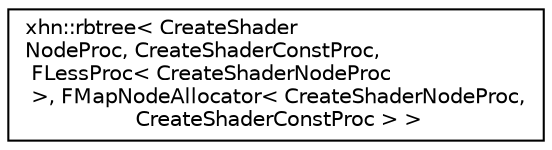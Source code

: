 digraph "Graphical Class Hierarchy"
{
  edge [fontname="Helvetica",fontsize="10",labelfontname="Helvetica",labelfontsize="10"];
  node [fontname="Helvetica",fontsize="10",shape=record];
  rankdir="LR";
  Node1 [label="xhn::rbtree\< CreateShader\lNodeProc, CreateShaderConstProc,\l FLessProc\< CreateShaderNodeProc\l \>, FMapNodeAllocator\< CreateShaderNodeProc,\l CreateShaderConstProc \> \>",height=0.2,width=0.4,color="black", fillcolor="white", style="filled",URL="$classxhn_1_1rbtree.html"];
}
